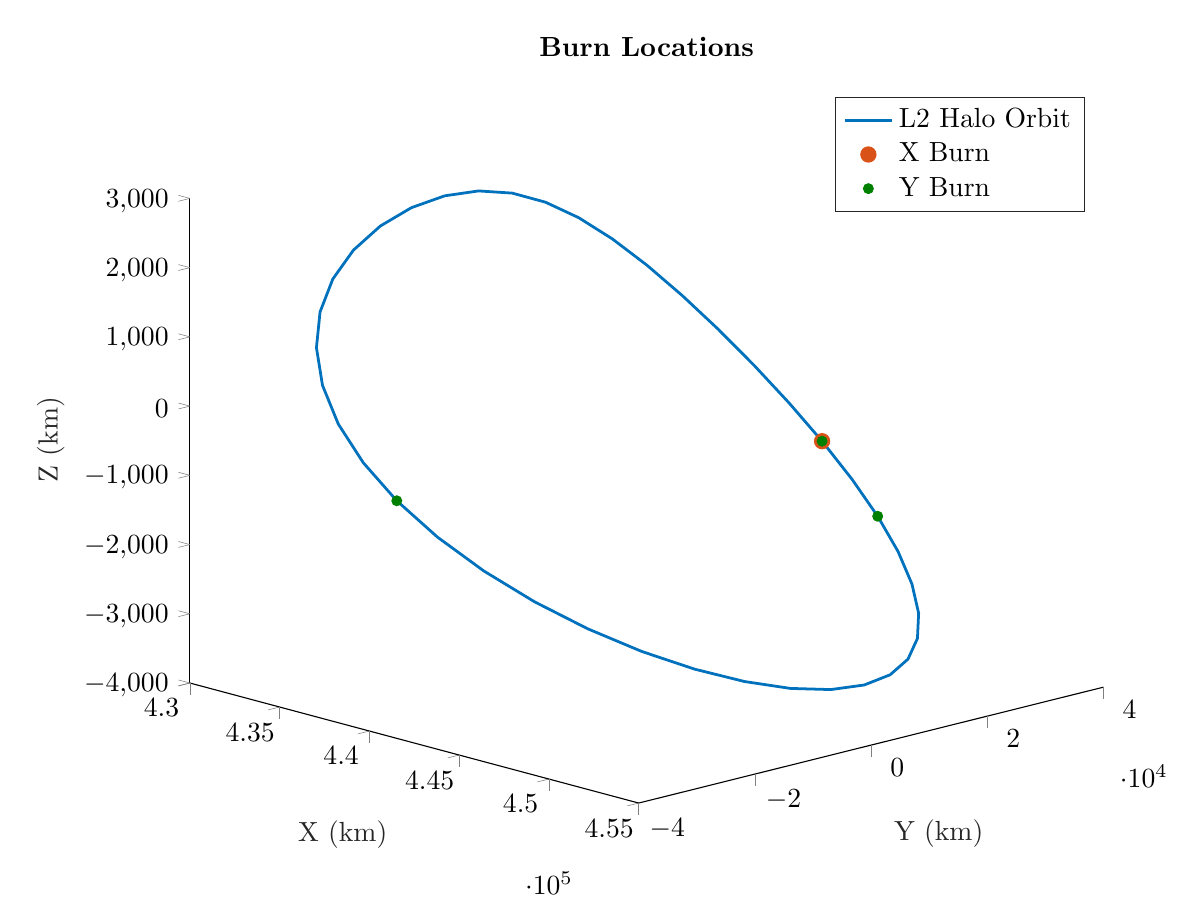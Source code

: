 % This file was created by matlab2tikz.
%
%The latest updates can be retrieved from
%  http://www.mathworks.com/matlabcentral/fileexchange/22022-matlab2tikz-matlab2tikz
%where you can also make suggestions and rate matlab2tikz.
%
\definecolor{mycolor1}{rgb}{0.0,0.447,0.741}%
\definecolor{mycolor2}{rgb}{0.85,0.325,0.098}%
\definecolor{mycolor3}{rgb}{0.929,0.694,0.125}%
%
\begin{tikzpicture}

\begin{axis}[%
width=4.568in,
height=3.603in,
at={(0.766in,0.486in)},
scale only axis,
xmin=430000,
xmax=455000,
tick align=outside,
xlabel style={font=\color{white!15!black}},
xlabel={X (km)},
ymin=-40000,
ymax=40000,
ylabel style={font=\color{white!15!black}},
ylabel={Y (km)},
zmin=-4000,
zmax=3000,
zlabel style={font=\color{white!15!black}},
zlabel={Z (km)},
view={46}{19},
axis background/.style={fill=white},
title style={font=\bfseries},
title={Burn Locations},
axis x line*=bottom,
axis y line*=left,
axis z line*=left,
legend style={legend cell align=left, align=left, draw=white!15!black}
]
\addplot3 [color=mycolor1, line width=1.0pt]
 table[row sep=crcr] {%
431249.946	0	2286.77\\
431267.033	5775.214	2237.806\\
431338.25	11343.592	2094.632\\
431515.861	16521.657	1867.455\\
431866.203	21163.338	1570.663\\
432450.345	25162.18	1220.274\\
433310.591	28445.701	832.013\\
434464.507	30967.381	420.233\\
435904.598	32699.924	-2.469\\
437601.144	33630.91	-425.243\\
439506.286	33760.657	-838.791\\
441558.386	33101.555	-1235.134\\
443686.178	31678.266	-1607.391\\
445812.695	29528.239	-1949.611\\
447858.948	26702.153	-2256.637\\
449747.451	23264.156	-2524.037\\
451405.554	19291.547	-2748.043\\
452768.653	14874.035	-2925.552\\
453783.015	10112.222	-3054.116\\
454408.344	5115.623	-3131.969\\
454619.603	4.386e-05	-3158.039\\
454408.343	-5115.622	-3131.969\\
453783.016	-10112.222	-3054.116\\
452768.652	-14874.034	-2925.552\\
451405.556	-19291.549	-2748.043\\
449747.45	-23264.153	-2524.036\\
447858.949	-26702.156	-2256.638\\
445812.695	-29528.236	-1949.61\\
443686.178	-31678.271	-1607.392\\
441558.387	-33101.553	-1235.134\\
439506.286	-33760.658	-838.791\\
437601.141	-33630.914	-425.243\\
435904.601	-32699.923	-2.469\\
434464.512	-30967.38	420.234\\
433310.594	-28445.701	832.013\\
432450.344	-25162.183	1220.274\\
431866.205	-21163.338	1570.663\\
431515.862	-16521.659	1867.455\\
431338.252	-11343.594	2094.632\\
431267.034	-5775.217	2237.805\\
431249.949	-0.004	2286.77\\
};
 \addlegendentry{L2 Halo Orbit}

\addplot3[only marks, mark=*, mark options={}, mark size=2.739pt, color=mycolor2, fill=mycolor2] table[row sep=crcr]{%
x	y	z\\
441558.386	33101.555	-1235.134\\
};
\addlegendentry{X Burn}

\addplot3[only marks, mark=*, mark options={}, mark size=1.768pt, color=black!50!green, fill=black!50!green] table[row sep=crcr]{%
x	y	z\\
441558.386	33101.555	-1235.134\\
445812.695	29528.239	-1949.611\\
439506.286	-33760.658	-838.791\\
};
\addlegendentry{Y Burn}

\end{axis}
\end{tikzpicture}%